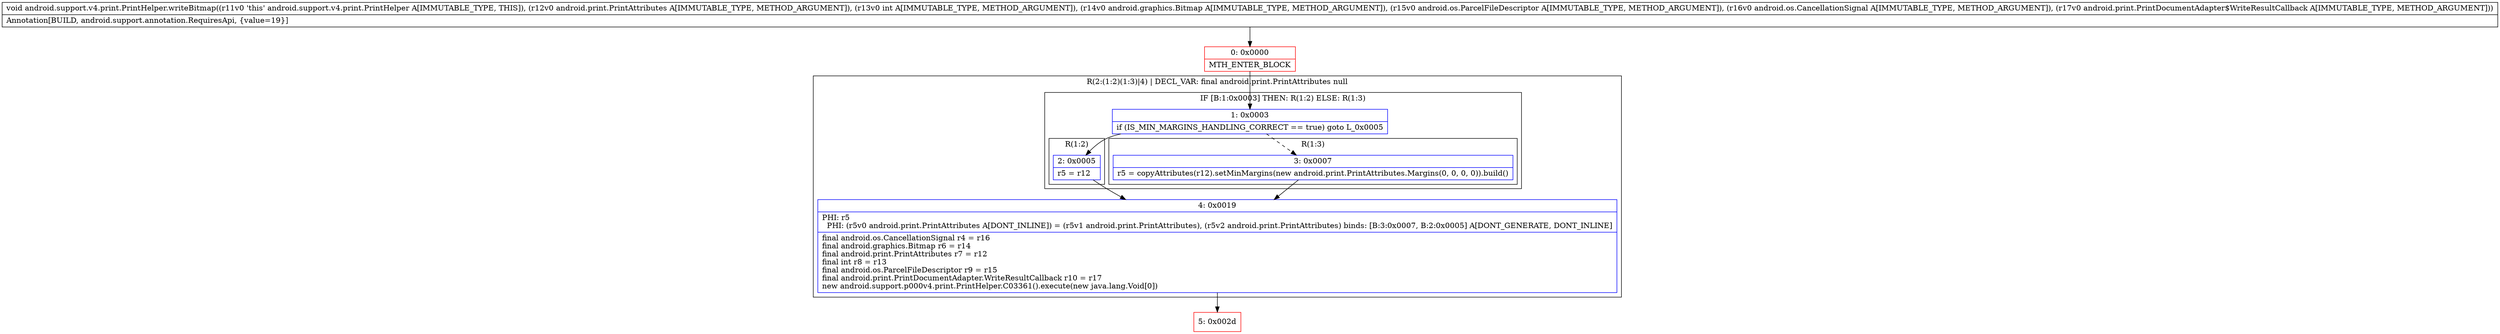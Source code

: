 digraph "CFG forandroid.support.v4.print.PrintHelper.writeBitmap(Landroid\/print\/PrintAttributes;ILandroid\/graphics\/Bitmap;Landroid\/os\/ParcelFileDescriptor;Landroid\/os\/CancellationSignal;Landroid\/print\/PrintDocumentAdapter$WriteResultCallback;)V" {
subgraph cluster_Region_405667315 {
label = "R(2:(1:2)(1:3)|4) | DECL_VAR: final android.print.PrintAttributes null\l";
node [shape=record,color=blue];
subgraph cluster_IfRegion_1434326244 {
label = "IF [B:1:0x0003] THEN: R(1:2) ELSE: R(1:3)";
node [shape=record,color=blue];
Node_1 [shape=record,label="{1\:\ 0x0003|if (IS_MIN_MARGINS_HANDLING_CORRECT == true) goto L_0x0005\l}"];
subgraph cluster_Region_1998055789 {
label = "R(1:2)";
node [shape=record,color=blue];
Node_2 [shape=record,label="{2\:\ 0x0005|r5 = r12\l}"];
}
subgraph cluster_Region_354306726 {
label = "R(1:3)";
node [shape=record,color=blue];
Node_3 [shape=record,label="{3\:\ 0x0007|r5 = copyAttributes(r12).setMinMargins(new android.print.PrintAttributes.Margins(0, 0, 0, 0)).build()\l}"];
}
}
Node_4 [shape=record,label="{4\:\ 0x0019|PHI: r5 \l  PHI: (r5v0 android.print.PrintAttributes A[DONT_INLINE]) = (r5v1 android.print.PrintAttributes), (r5v2 android.print.PrintAttributes) binds: [B:3:0x0007, B:2:0x0005] A[DONT_GENERATE, DONT_INLINE]\l|final android.os.CancellationSignal r4 = r16\lfinal android.graphics.Bitmap r6 = r14\lfinal android.print.PrintAttributes r7 = r12\lfinal int r8 = r13\lfinal android.os.ParcelFileDescriptor r9 = r15\lfinal android.print.PrintDocumentAdapter.WriteResultCallback r10 = r17\lnew android.support.p000v4.print.PrintHelper.C03361().execute(new java.lang.Void[0])\l}"];
}
Node_0 [shape=record,color=red,label="{0\:\ 0x0000|MTH_ENTER_BLOCK\l}"];
Node_5 [shape=record,color=red,label="{5\:\ 0x002d}"];
MethodNode[shape=record,label="{void android.support.v4.print.PrintHelper.writeBitmap((r11v0 'this' android.support.v4.print.PrintHelper A[IMMUTABLE_TYPE, THIS]), (r12v0 android.print.PrintAttributes A[IMMUTABLE_TYPE, METHOD_ARGUMENT]), (r13v0 int A[IMMUTABLE_TYPE, METHOD_ARGUMENT]), (r14v0 android.graphics.Bitmap A[IMMUTABLE_TYPE, METHOD_ARGUMENT]), (r15v0 android.os.ParcelFileDescriptor A[IMMUTABLE_TYPE, METHOD_ARGUMENT]), (r16v0 android.os.CancellationSignal A[IMMUTABLE_TYPE, METHOD_ARGUMENT]), (r17v0 android.print.PrintDocumentAdapter$WriteResultCallback A[IMMUTABLE_TYPE, METHOD_ARGUMENT]))  | Annotation[BUILD, android.support.annotation.RequiresApi, \{value=19\}]\l}"];
MethodNode -> Node_0;
Node_1 -> Node_2;
Node_1 -> Node_3[style=dashed];
Node_2 -> Node_4;
Node_3 -> Node_4;
Node_4 -> Node_5;
Node_0 -> Node_1;
}

